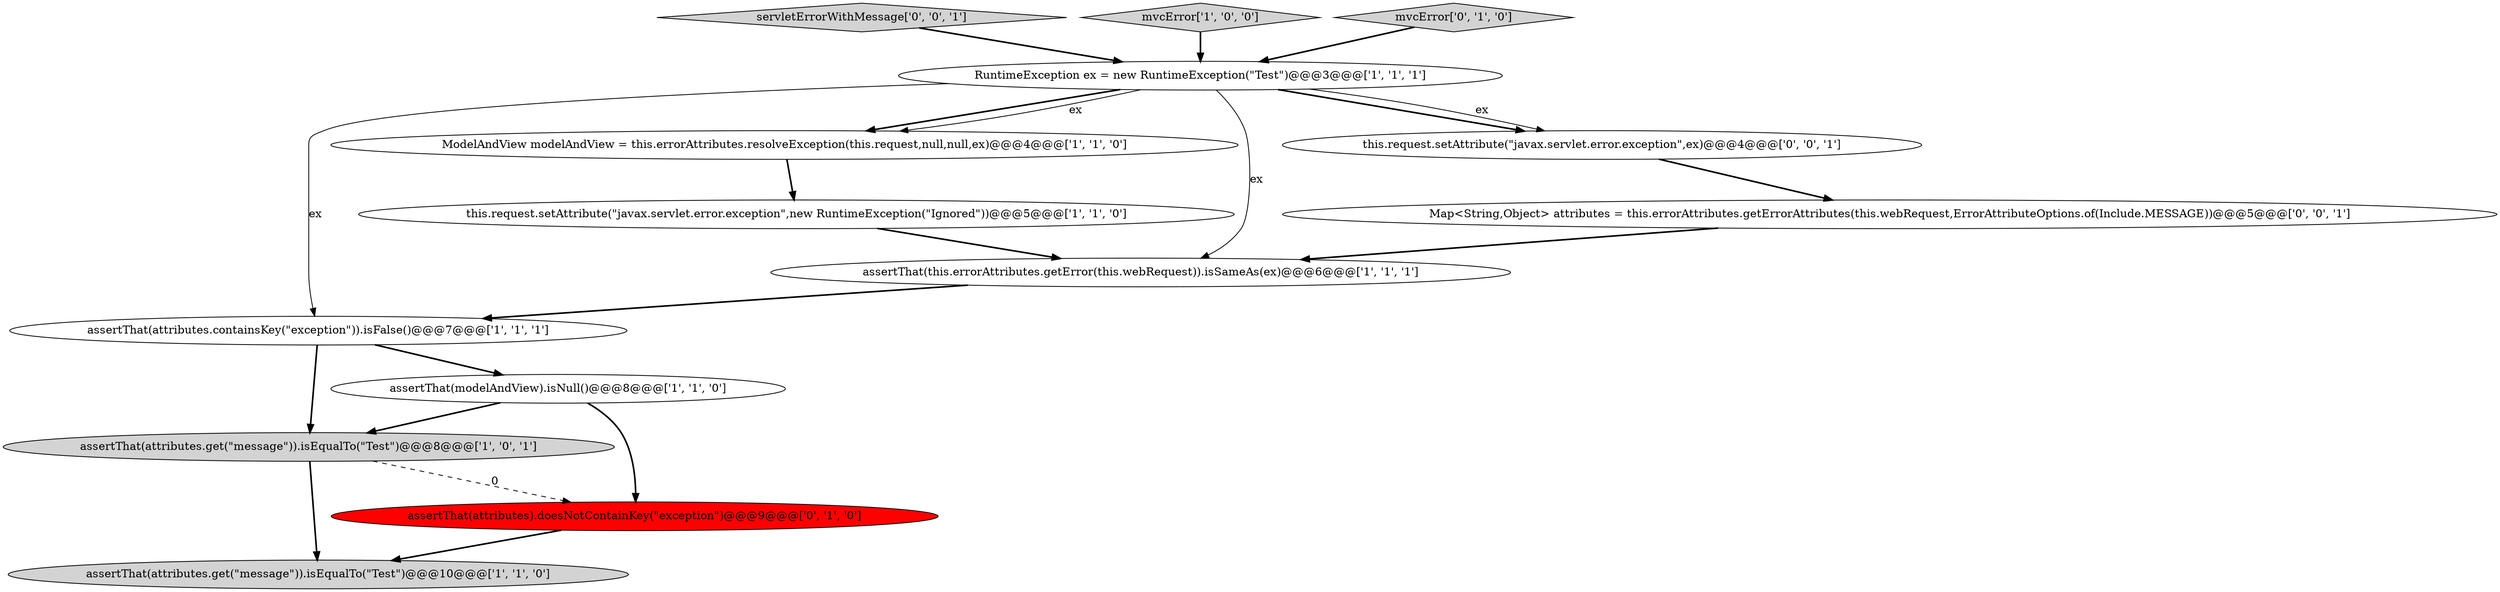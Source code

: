 digraph {
7 [style = filled, label = "this.request.setAttribute(\"javax.servlet.error.exception\",new RuntimeException(\"Ignored\"))@@@5@@@['1', '1', '0']", fillcolor = white, shape = ellipse image = "AAA0AAABBB1BBB"];
11 [style = filled, label = "this.request.setAttribute(\"javax.servlet.error.exception\",ex)@@@4@@@['0', '0', '1']", fillcolor = white, shape = ellipse image = "AAA0AAABBB3BBB"];
1 [style = filled, label = "RuntimeException ex = new RuntimeException(\"Test\")@@@3@@@['1', '1', '1']", fillcolor = white, shape = ellipse image = "AAA0AAABBB1BBB"];
12 [style = filled, label = "servletErrorWithMessage['0', '0', '1']", fillcolor = lightgray, shape = diamond image = "AAA0AAABBB3BBB"];
2 [style = filled, label = "assertThat(attributes.containsKey(\"exception\")).isFalse()@@@7@@@['1', '1', '1']", fillcolor = white, shape = ellipse image = "AAA0AAABBB1BBB"];
3 [style = filled, label = "assertThat(attributes.get(\"message\")).isEqualTo(\"Test\")@@@8@@@['1', '0', '1']", fillcolor = lightgray, shape = ellipse image = "AAA0AAABBB1BBB"];
5 [style = filled, label = "assertThat(attributes.get(\"message\")).isEqualTo(\"Test\")@@@10@@@['1', '1', '0']", fillcolor = lightgray, shape = ellipse image = "AAA0AAABBB1BBB"];
4 [style = filled, label = "ModelAndView modelAndView = this.errorAttributes.resolveException(this.request,null,null,ex)@@@4@@@['1', '1', '0']", fillcolor = white, shape = ellipse image = "AAA0AAABBB1BBB"];
6 [style = filled, label = "mvcError['1', '0', '0']", fillcolor = lightgray, shape = diamond image = "AAA0AAABBB1BBB"];
10 [style = filled, label = "assertThat(attributes).doesNotContainKey(\"exception\")@@@9@@@['0', '1', '0']", fillcolor = red, shape = ellipse image = "AAA1AAABBB2BBB"];
0 [style = filled, label = "assertThat(this.errorAttributes.getError(this.webRequest)).isSameAs(ex)@@@6@@@['1', '1', '1']", fillcolor = white, shape = ellipse image = "AAA0AAABBB1BBB"];
13 [style = filled, label = "Map<String,Object> attributes = this.errorAttributes.getErrorAttributes(this.webRequest,ErrorAttributeOptions.of(Include.MESSAGE))@@@5@@@['0', '0', '1']", fillcolor = white, shape = ellipse image = "AAA0AAABBB3BBB"];
8 [style = filled, label = "assertThat(modelAndView).isNull()@@@8@@@['1', '1', '0']", fillcolor = white, shape = ellipse image = "AAA0AAABBB1BBB"];
9 [style = filled, label = "mvcError['0', '1', '0']", fillcolor = lightgray, shape = diamond image = "AAA0AAABBB2BBB"];
8->10 [style = bold, label=""];
1->4 [style = bold, label=""];
1->2 [style = solid, label="ex"];
2->3 [style = bold, label=""];
0->2 [style = bold, label=""];
8->3 [style = bold, label=""];
7->0 [style = bold, label=""];
12->1 [style = bold, label=""];
1->4 [style = solid, label="ex"];
4->7 [style = bold, label=""];
1->11 [style = bold, label=""];
1->11 [style = solid, label="ex"];
6->1 [style = bold, label=""];
3->5 [style = bold, label=""];
10->5 [style = bold, label=""];
1->0 [style = solid, label="ex"];
11->13 [style = bold, label=""];
3->10 [style = dashed, label="0"];
9->1 [style = bold, label=""];
2->8 [style = bold, label=""];
13->0 [style = bold, label=""];
}
